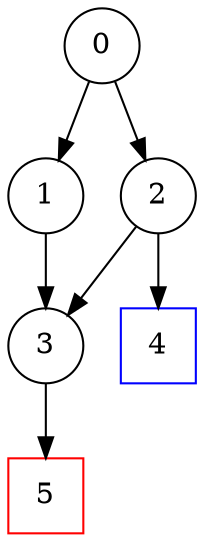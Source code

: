 digraph G {
  node [shape=circle];
  4 [shape=square, color=blue];
  5 [shape=square, color=red];
  0 -> 1;
  0 -> 2;
  1 -> 3;
  2 -> 3;
  2 -> 4;
  3 -> 5;
}
